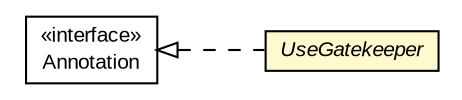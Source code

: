 #!/usr/local/bin/dot
#
# Class diagram 
# Generated by UMLGraph version R5_6-24-gf6e263 (http://www.umlgraph.org/)
#

digraph G {
	edge [fontname="arial",fontsize=10,labelfontname="arial",labelfontsize=10];
	node [fontname="arial",fontsize=10,shape=plaintext];
	nodesep=0.25;
	ranksep=0.5;
	rankdir=LR;
	// com.gwtplatform.mvp.client.annotations.UseGatekeeper
	c523106 [label=<<table title="com.gwtplatform.mvp.client.annotations.UseGatekeeper" border="0" cellborder="1" cellspacing="0" cellpadding="2" port="p" bgcolor="lemonChiffon" href="./UseGatekeeper.html">
		<tr><td><table border="0" cellspacing="0" cellpadding="1">
<tr><td align="center" balign="center"><font face="arial italic"> UseGatekeeper </font></td></tr>
		</table></td></tr>
		</table>>, URL="./UseGatekeeper.html", fontname="arial", fontcolor="black", fontsize=10.0];
	//com.gwtplatform.mvp.client.annotations.UseGatekeeper implements java.lang.annotation.Annotation
	c523668:p -> c523106:p [dir=back,arrowtail=empty,style=dashed];
	// java.lang.annotation.Annotation
	c523668 [label=<<table title="java.lang.annotation.Annotation" border="0" cellborder="1" cellspacing="0" cellpadding="2" port="p" href="http://download.oracle.com/javase/6/docs/api/java/lang/annotation/Annotation.html">
		<tr><td><table border="0" cellspacing="0" cellpadding="1">
<tr><td align="center" balign="center"> &#171;interface&#187; </td></tr>
<tr><td align="center" balign="center"> Annotation </td></tr>
		</table></td></tr>
		</table>>, URL="http://download.oracle.com/javase/6/docs/api/java/lang/annotation/Annotation.html", fontname="arial", fontcolor="black", fontsize=10.0];
}

